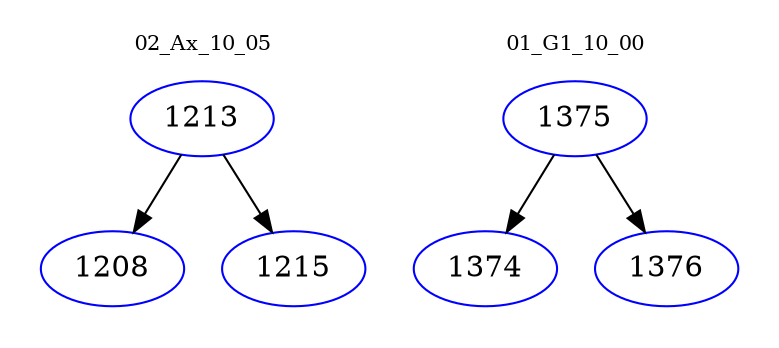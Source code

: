 digraph{
subgraph cluster_0 {
color = white
label = "02_Ax_10_05";
fontsize=10;
T0_1213 [label="1213", color="blue"]
T0_1213 -> T0_1208 [color="black"]
T0_1208 [label="1208", color="blue"]
T0_1213 -> T0_1215 [color="black"]
T0_1215 [label="1215", color="blue"]
}
subgraph cluster_1 {
color = white
label = "01_G1_10_00";
fontsize=10;
T1_1375 [label="1375", color="blue"]
T1_1375 -> T1_1374 [color="black"]
T1_1374 [label="1374", color="blue"]
T1_1375 -> T1_1376 [color="black"]
T1_1376 [label="1376", color="blue"]
}
}
